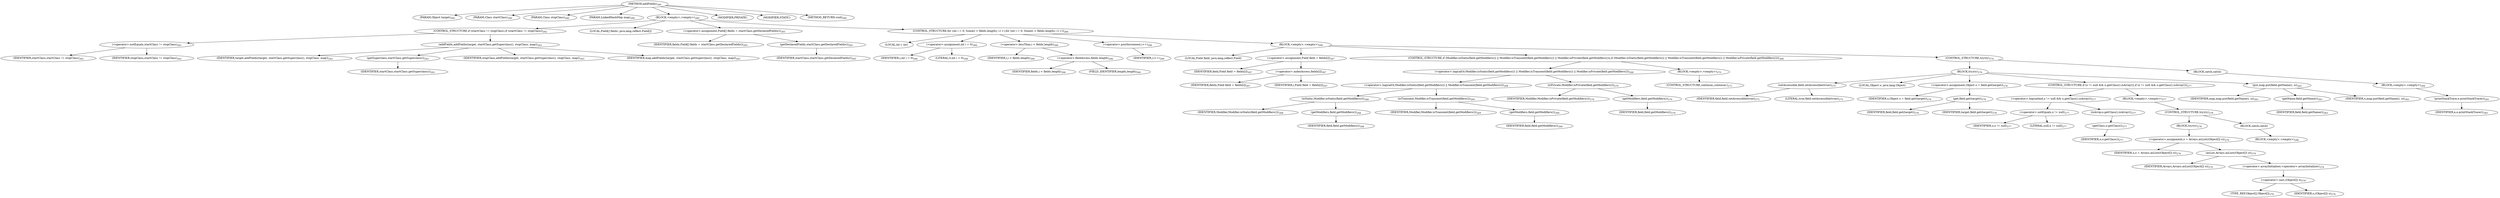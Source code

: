digraph "addFields" {  
"787" [label = <(METHOD,addFields)<SUB>260</SUB>> ]
"788" [label = <(PARAM,Object target)<SUB>260</SUB>> ]
"789" [label = <(PARAM,Class startClass)<SUB>260</SUB>> ]
"790" [label = <(PARAM,Class stopClass)<SUB>260</SUB>> ]
"791" [label = <(PARAM,LinkedHashMap map)<SUB>260</SUB>> ]
"792" [label = <(BLOCK,&lt;empty&gt;,&lt;empty&gt;)<SUB>260</SUB>> ]
"793" [label = <(CONTROL_STRUCTURE,if (startClass != stopClass),if (startClass != stopClass))<SUB>262</SUB>> ]
"794" [label = <(&lt;operator&gt;.notEquals,startClass != stopClass)<SUB>262</SUB>> ]
"795" [label = <(IDENTIFIER,startClass,startClass != stopClass)<SUB>262</SUB>> ]
"796" [label = <(IDENTIFIER,stopClass,startClass != stopClass)<SUB>262</SUB>> ]
"797" [label = <(addFields,addFields(target, startClass.getSuperclass(), stopClass, map))<SUB>263</SUB>> ]
"798" [label = <(IDENTIFIER,target,addFields(target, startClass.getSuperclass(), stopClass, map))<SUB>263</SUB>> ]
"799" [label = <(getSuperclass,startClass.getSuperclass())<SUB>263</SUB>> ]
"800" [label = <(IDENTIFIER,startClass,startClass.getSuperclass())<SUB>263</SUB>> ]
"801" [label = <(IDENTIFIER,stopClass,addFields(target, startClass.getSuperclass(), stopClass, map))<SUB>263</SUB>> ]
"802" [label = <(IDENTIFIER,map,addFields(target, startClass.getSuperclass(), stopClass, map))<SUB>263</SUB>> ]
"803" [label = <(LOCAL,Field[] fields: java.lang.reflect.Field[])> ]
"804" [label = <(&lt;operator&gt;.assignment,Field[] fields = startClass.getDeclaredFields())<SUB>265</SUB>> ]
"805" [label = <(IDENTIFIER,fields,Field[] fields = startClass.getDeclaredFields())<SUB>265</SUB>> ]
"806" [label = <(getDeclaredFields,startClass.getDeclaredFields())<SUB>265</SUB>> ]
"807" [label = <(IDENTIFIER,startClass,startClass.getDeclaredFields())<SUB>265</SUB>> ]
"808" [label = <(CONTROL_STRUCTURE,for (int i = 0; Some(i &lt; fields.length); i++),for (int i = 0; Some(i &lt; fields.length); i++))<SUB>266</SUB>> ]
"809" [label = <(LOCAL,int i: int)> ]
"810" [label = <(&lt;operator&gt;.assignment,int i = 0)<SUB>266</SUB>> ]
"811" [label = <(IDENTIFIER,i,int i = 0)<SUB>266</SUB>> ]
"812" [label = <(LITERAL,0,int i = 0)<SUB>266</SUB>> ]
"813" [label = <(&lt;operator&gt;.lessThan,i &lt; fields.length)<SUB>266</SUB>> ]
"814" [label = <(IDENTIFIER,i,i &lt; fields.length)<SUB>266</SUB>> ]
"815" [label = <(&lt;operator&gt;.fieldAccess,fields.length)<SUB>266</SUB>> ]
"816" [label = <(IDENTIFIER,fields,i &lt; fields.length)<SUB>266</SUB>> ]
"817" [label = <(FIELD_IDENTIFIER,length,length)<SUB>266</SUB>> ]
"818" [label = <(&lt;operator&gt;.postIncrement,i++)<SUB>266</SUB>> ]
"819" [label = <(IDENTIFIER,i,i++)<SUB>266</SUB>> ]
"820" [label = <(BLOCK,&lt;empty&gt;,&lt;empty&gt;)<SUB>266</SUB>> ]
"821" [label = <(LOCAL,Field field: java.lang.reflect.Field)> ]
"822" [label = <(&lt;operator&gt;.assignment,Field field = fields[i])<SUB>267</SUB>> ]
"823" [label = <(IDENTIFIER,field,Field field = fields[i])<SUB>267</SUB>> ]
"824" [label = <(&lt;operator&gt;.indexAccess,fields[i])<SUB>267</SUB>> ]
"825" [label = <(IDENTIFIER,fields,Field field = fields[i])<SUB>267</SUB>> ]
"826" [label = <(IDENTIFIER,i,Field field = fields[i])<SUB>267</SUB>> ]
"827" [label = <(CONTROL_STRUCTURE,if (Modifier.isStatic(field.getModifiers()) || Modifier.isTransient(field.getModifiers()) || Modifier.isPrivate(field.getModifiers())),if (Modifier.isStatic(field.getModifiers()) || Modifier.isTransient(field.getModifiers()) || Modifier.isPrivate(field.getModifiers())))<SUB>268</SUB>> ]
"828" [label = <(&lt;operator&gt;.logicalOr,Modifier.isStatic(field.getModifiers()) || Modifier.isTransient(field.getModifiers()) || Modifier.isPrivate(field.getModifiers()))<SUB>268</SUB>> ]
"829" [label = <(&lt;operator&gt;.logicalOr,Modifier.isStatic(field.getModifiers()) || Modifier.isTransient(field.getModifiers()))<SUB>268</SUB>> ]
"830" [label = <(isStatic,Modifier.isStatic(field.getModifiers()))<SUB>268</SUB>> ]
"831" [label = <(IDENTIFIER,Modifier,Modifier.isStatic(field.getModifiers()))<SUB>268</SUB>> ]
"832" [label = <(getModifiers,field.getModifiers())<SUB>268</SUB>> ]
"833" [label = <(IDENTIFIER,field,field.getModifiers())<SUB>268</SUB>> ]
"834" [label = <(isTransient,Modifier.isTransient(field.getModifiers()))<SUB>269</SUB>> ]
"835" [label = <(IDENTIFIER,Modifier,Modifier.isTransient(field.getModifiers()))<SUB>269</SUB>> ]
"836" [label = <(getModifiers,field.getModifiers())<SUB>269</SUB>> ]
"837" [label = <(IDENTIFIER,field,field.getModifiers())<SUB>269</SUB>> ]
"838" [label = <(isPrivate,Modifier.isPrivate(field.getModifiers()))<SUB>270</SUB>> ]
"839" [label = <(IDENTIFIER,Modifier,Modifier.isPrivate(field.getModifiers()))<SUB>270</SUB>> ]
"840" [label = <(getModifiers,field.getModifiers())<SUB>270</SUB>> ]
"841" [label = <(IDENTIFIER,field,field.getModifiers())<SUB>270</SUB>> ]
"842" [label = <(BLOCK,&lt;empty&gt;,&lt;empty&gt;)<SUB>270</SUB>> ]
"843" [label = <(CONTROL_STRUCTURE,continue;,continue;)<SUB>271</SUB>> ]
"844" [label = <(CONTROL_STRUCTURE,try,try)<SUB>274</SUB>> ]
"845" [label = <(BLOCK,try,try)<SUB>274</SUB>> ]
"846" [label = <(setAccessible,field.setAccessible(true))<SUB>275</SUB>> ]
"847" [label = <(IDENTIFIER,field,field.setAccessible(true))<SUB>275</SUB>> ]
"848" [label = <(LITERAL,true,field.setAccessible(true))<SUB>275</SUB>> ]
"849" [label = <(LOCAL,Object o: java.lang.Object)> ]
"850" [label = <(&lt;operator&gt;.assignment,Object o = field.get(target))<SUB>276</SUB>> ]
"851" [label = <(IDENTIFIER,o,Object o = field.get(target))<SUB>276</SUB>> ]
"852" [label = <(get,field.get(target))<SUB>276</SUB>> ]
"853" [label = <(IDENTIFIER,field,field.get(target))<SUB>276</SUB>> ]
"854" [label = <(IDENTIFIER,target,field.get(target))<SUB>276</SUB>> ]
"855" [label = <(CONTROL_STRUCTURE,if (o != null &amp;&amp; o.getClass().isArray()),if (o != null &amp;&amp; o.getClass().isArray()))<SUB>277</SUB>> ]
"856" [label = <(&lt;operator&gt;.logicalAnd,o != null &amp;&amp; o.getClass().isArray())<SUB>277</SUB>> ]
"857" [label = <(&lt;operator&gt;.notEquals,o != null)<SUB>277</SUB>> ]
"858" [label = <(IDENTIFIER,o,o != null)<SUB>277</SUB>> ]
"859" [label = <(LITERAL,null,o != null)<SUB>277</SUB>> ]
"860" [label = <(isArray,o.getClass().isArray())<SUB>277</SUB>> ]
"861" [label = <(getClass,o.getClass())<SUB>277</SUB>> ]
"862" [label = <(IDENTIFIER,o,o.getClass())<SUB>277</SUB>> ]
"863" [label = <(BLOCK,&lt;empty&gt;,&lt;empty&gt;)<SUB>277</SUB>> ]
"864" [label = <(CONTROL_STRUCTURE,try,try)<SUB>278</SUB>> ]
"865" [label = <(BLOCK,try,try)<SUB>278</SUB>> ]
"866" [label = <(&lt;operator&gt;.assignment,o = Arrays.asList((Object[]) o))<SUB>279</SUB>> ]
"867" [label = <(IDENTIFIER,o,o = Arrays.asList((Object[]) o))<SUB>279</SUB>> ]
"868" [label = <(asList,Arrays.asList((Object[]) o))<SUB>279</SUB>> ]
"869" [label = <(IDENTIFIER,Arrays,Arrays.asList((Object[]) o))<SUB>279</SUB>> ]
"870" [label = <(&lt;operator&gt;.arrayInitializer,&lt;operator&gt;.arrayInitializer)<SUB>279</SUB>> ]
"871" [label = <(&lt;operator&gt;.cast,(Object[]) o)<SUB>279</SUB>> ]
"872" [label = <(TYPE_REF,Object[],Object[])<SUB>279</SUB>> ]
"873" [label = <(IDENTIFIER,o,(Object[]) o)<SUB>279</SUB>> ]
"874" [label = <(BLOCK,catch,catch)> ]
"875" [label = <(BLOCK,&lt;empty&gt;,&lt;empty&gt;)<SUB>280</SUB>> ]
"876" [label = <(put,map.put(field.getName(), o))<SUB>283</SUB>> ]
"877" [label = <(IDENTIFIER,map,map.put(field.getName(), o))<SUB>283</SUB>> ]
"878" [label = <(getName,field.getName())<SUB>283</SUB>> ]
"879" [label = <(IDENTIFIER,field,field.getName())<SUB>283</SUB>> ]
"880" [label = <(IDENTIFIER,o,map.put(field.getName(), o))<SUB>283</SUB>> ]
"881" [label = <(BLOCK,catch,catch)> ]
"882" [label = <(BLOCK,&lt;empty&gt;,&lt;empty&gt;)<SUB>284</SUB>> ]
"883" [label = <(printStackTrace,e.printStackTrace())<SUB>285</SUB>> ]
"884" [label = <(IDENTIFIER,e,e.printStackTrace())<SUB>285</SUB>> ]
"885" [label = <(MODIFIER,PRIVATE)> ]
"886" [label = <(MODIFIER,STATIC)> ]
"887" [label = <(METHOD_RETURN,void)<SUB>260</SUB>> ]
  "787" -> "788" 
  "787" -> "789" 
  "787" -> "790" 
  "787" -> "791" 
  "787" -> "792" 
  "787" -> "885" 
  "787" -> "886" 
  "787" -> "887" 
  "792" -> "793" 
  "792" -> "803" 
  "792" -> "804" 
  "792" -> "808" 
  "793" -> "794" 
  "793" -> "797" 
  "794" -> "795" 
  "794" -> "796" 
  "797" -> "798" 
  "797" -> "799" 
  "797" -> "801" 
  "797" -> "802" 
  "799" -> "800" 
  "804" -> "805" 
  "804" -> "806" 
  "806" -> "807" 
  "808" -> "809" 
  "808" -> "810" 
  "808" -> "813" 
  "808" -> "818" 
  "808" -> "820" 
  "810" -> "811" 
  "810" -> "812" 
  "813" -> "814" 
  "813" -> "815" 
  "815" -> "816" 
  "815" -> "817" 
  "818" -> "819" 
  "820" -> "821" 
  "820" -> "822" 
  "820" -> "827" 
  "820" -> "844" 
  "822" -> "823" 
  "822" -> "824" 
  "824" -> "825" 
  "824" -> "826" 
  "827" -> "828" 
  "827" -> "842" 
  "828" -> "829" 
  "828" -> "838" 
  "829" -> "830" 
  "829" -> "834" 
  "830" -> "831" 
  "830" -> "832" 
  "832" -> "833" 
  "834" -> "835" 
  "834" -> "836" 
  "836" -> "837" 
  "838" -> "839" 
  "838" -> "840" 
  "840" -> "841" 
  "842" -> "843" 
  "844" -> "845" 
  "844" -> "881" 
  "845" -> "846" 
  "845" -> "849" 
  "845" -> "850" 
  "845" -> "855" 
  "845" -> "876" 
  "846" -> "847" 
  "846" -> "848" 
  "850" -> "851" 
  "850" -> "852" 
  "852" -> "853" 
  "852" -> "854" 
  "855" -> "856" 
  "855" -> "863" 
  "856" -> "857" 
  "856" -> "860" 
  "857" -> "858" 
  "857" -> "859" 
  "860" -> "861" 
  "861" -> "862" 
  "863" -> "864" 
  "864" -> "865" 
  "864" -> "874" 
  "865" -> "866" 
  "866" -> "867" 
  "866" -> "868" 
  "868" -> "869" 
  "868" -> "870" 
  "870" -> "871" 
  "871" -> "872" 
  "871" -> "873" 
  "874" -> "875" 
  "876" -> "877" 
  "876" -> "878" 
  "876" -> "880" 
  "878" -> "879" 
  "881" -> "882" 
  "882" -> "883" 
  "883" -> "884" 
}
